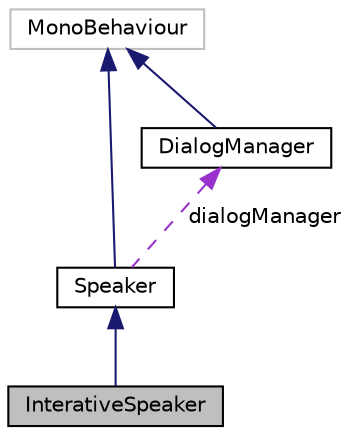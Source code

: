 digraph "InterativeSpeaker"
{
  edge [fontname="Helvetica",fontsize="10",labelfontname="Helvetica",labelfontsize="10"];
  node [fontname="Helvetica",fontsize="10",shape=record];
  Node5 [label="InterativeSpeaker",height=0.2,width=0.4,color="black", fillcolor="grey75", style="filled", fontcolor="black"];
  Node6 -> Node5 [dir="back",color="midnightblue",fontsize="10",style="solid",fontname="Helvetica"];
  Node6 [label="Speaker",height=0.2,width=0.4,color="black", fillcolor="white", style="filled",URL="$class_speaker.html",tooltip="Developed by: Higor (hcmb) Speaker is an abstract class wich contains only a list of dialog trees tha..."];
  Node7 -> Node6 [dir="back",color="midnightblue",fontsize="10",style="solid",fontname="Helvetica"];
  Node7 [label="MonoBehaviour",height=0.2,width=0.4,color="grey75", fillcolor="white", style="filled"];
  Node8 -> Node6 [dir="back",color="darkorchid3",fontsize="10",style="dashed",label=" dialogManager" ,fontname="Helvetica"];
  Node8 [label="DialogManager",height=0.2,width=0.4,color="black", fillcolor="white", style="filled",URL="$class_dialog_manager.html",tooltip="Manages the dialog system. "];
  Node7 -> Node8 [dir="back",color="midnightblue",fontsize="10",style="solid",fontname="Helvetica"];
}
